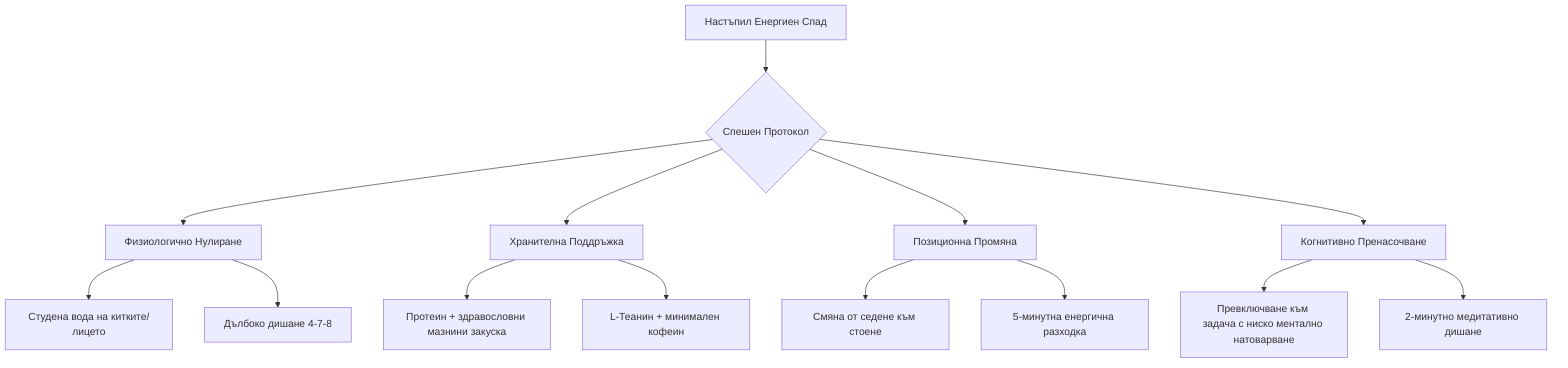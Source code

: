 flowchart TD
    A[Настъпил Енергиен Спад] --> B{Спешен Протокол}
    B --> C[Физиологично Нулиране]
    C --> D[Студена вода на китките/лицето]
    C --> E[Дълбоко дишане 4-7-8]
    B --> F[Хранителна Поддръжка]
    F --> G[Протеин + здравословни мазнини закуска]
    F --> H[L-Теанин + минимален кофеин]
    B --> I[Позиционна Промяна]
    I --> J[Смяна от седене към стоене]
    I --> K[5-минутна енергична разходка]
    B --> L[Когнитивно Пренасочване]
    L --> M[Превключване към задача с ниско ментално натоварване]
    L --> N[2-минутно медитативно дишане]